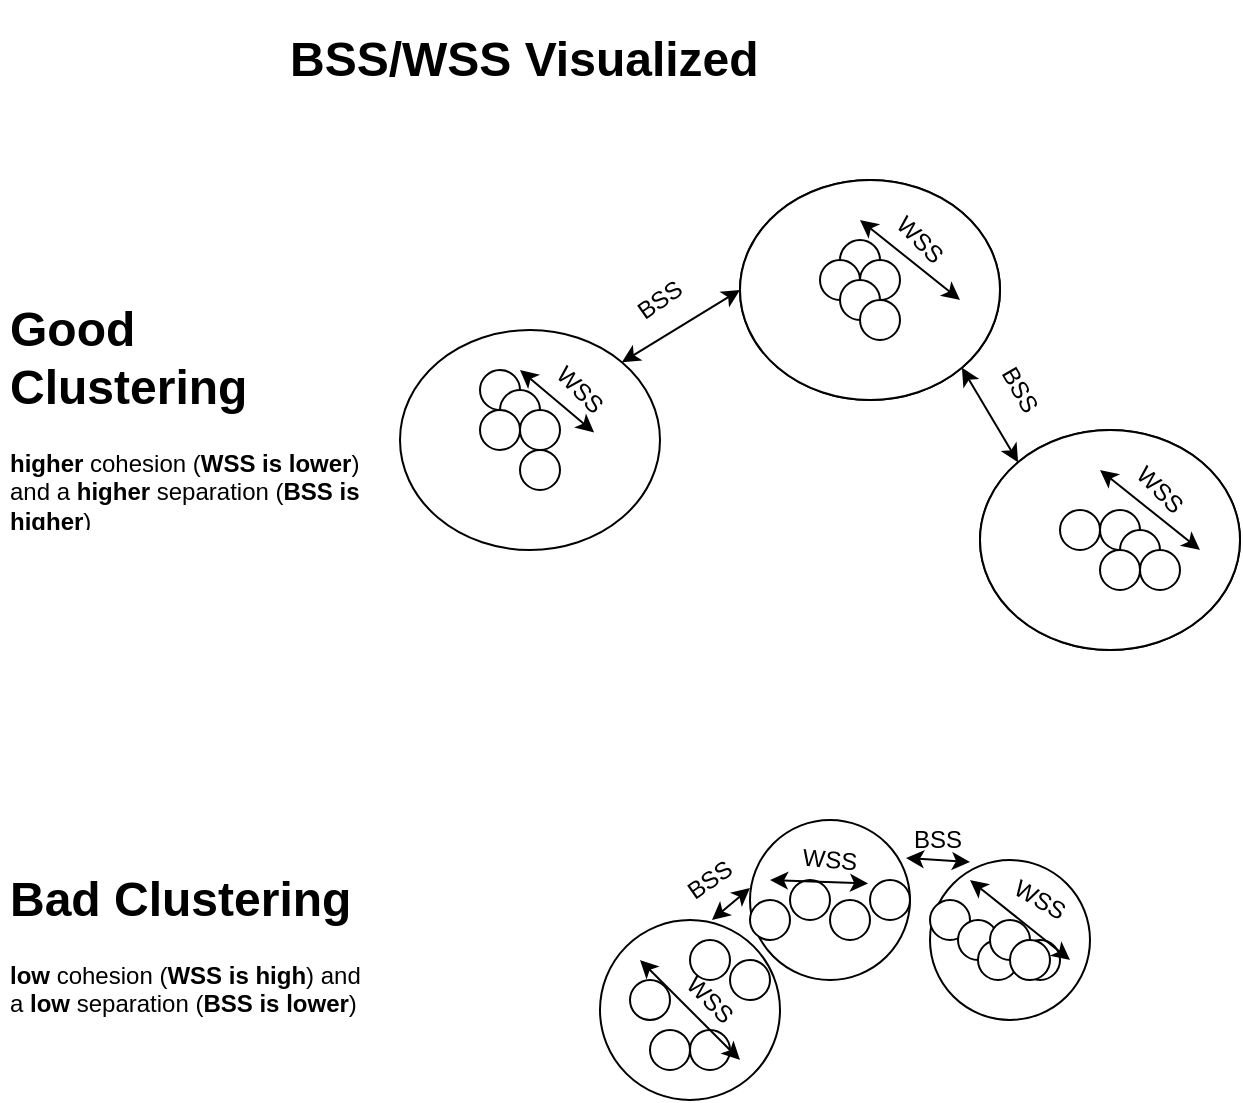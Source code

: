 <mxfile version="14.4.2" type="device"><diagram id="n8B5vO1CcLPVNqA9r1dk" name="Page-1"><mxGraphModel dx="1106" dy="860" grid="1" gridSize="10" guides="1" tooltips="1" connect="1" arrows="1" fold="1" page="1" pageScale="1" pageWidth="827" pageHeight="1169" math="0" shadow="0"><root><mxCell id="0"/><mxCell id="1" parent="0"/><mxCell id="DaZAl5sf6zDFlXVA-aY9-3" value="" style="ellipse;whiteSpace=wrap;html=1;" vertex="1" parent="1"><mxGeometry x="500" y="265" width="130" height="110" as="geometry"/></mxCell><mxCell id="DaZAl5sf6zDFlXVA-aY9-4" value="" style="ellipse;whiteSpace=wrap;html=1;aspect=fixed;" vertex="1" parent="1"><mxGeometry x="540" y="285" width="20" height="20" as="geometry"/></mxCell><mxCell id="DaZAl5sf6zDFlXVA-aY9-5" value="" style="ellipse;whiteSpace=wrap;html=1;aspect=fixed;" vertex="1" parent="1"><mxGeometry x="550" y="295" width="20" height="20" as="geometry"/></mxCell><mxCell id="DaZAl5sf6zDFlXVA-aY9-6" value="" style="ellipse;whiteSpace=wrap;html=1;aspect=fixed;" vertex="1" parent="1"><mxGeometry x="560" y="305" width="20" height="20" as="geometry"/></mxCell><mxCell id="DaZAl5sf6zDFlXVA-aY9-7" value="" style="ellipse;whiteSpace=wrap;html=1;aspect=fixed;" vertex="1" parent="1"><mxGeometry x="570" y="315" width="20" height="20" as="geometry"/></mxCell><mxCell id="DaZAl5sf6zDFlXVA-aY9-8" value="" style="ellipse;whiteSpace=wrap;html=1;aspect=fixed;" vertex="1" parent="1"><mxGeometry x="580" y="325" width="20" height="20" as="geometry"/></mxCell><mxCell id="DaZAl5sf6zDFlXVA-aY9-9" value="" style="ellipse;whiteSpace=wrap;html=1;aspect=fixed;" vertex="1" parent="1"><mxGeometry x="540" y="305" width="20" height="20" as="geometry"/></mxCell><mxCell id="DaZAl5sf6zDFlXVA-aY9-10" value="" style="ellipse;whiteSpace=wrap;html=1;aspect=fixed;" vertex="1" parent="1"><mxGeometry x="550" y="315" width="20" height="20" as="geometry"/></mxCell><mxCell id="DaZAl5sf6zDFlXVA-aY9-11" value="" style="ellipse;whiteSpace=wrap;html=1;aspect=fixed;" vertex="1" parent="1"><mxGeometry x="560" y="325" width="20" height="20" as="geometry"/></mxCell><mxCell id="DaZAl5sf6zDFlXVA-aY9-36" value="" style="ellipse;whiteSpace=wrap;html=1;" vertex="1" parent="1"><mxGeometry x="380" y="140" width="130" height="110" as="geometry"/></mxCell><mxCell id="DaZAl5sf6zDFlXVA-aY9-37" value="" style="ellipse;whiteSpace=wrap;html=1;aspect=fixed;" vertex="1" parent="1"><mxGeometry x="420" y="160" width="20" height="20" as="geometry"/></mxCell><mxCell id="DaZAl5sf6zDFlXVA-aY9-38" value="" style="ellipse;whiteSpace=wrap;html=1;aspect=fixed;" vertex="1" parent="1"><mxGeometry x="430" y="170" width="20" height="20" as="geometry"/></mxCell><mxCell id="DaZAl5sf6zDFlXVA-aY9-39" value="" style="ellipse;whiteSpace=wrap;html=1;aspect=fixed;" vertex="1" parent="1"><mxGeometry x="440" y="180" width="20" height="20" as="geometry"/></mxCell><mxCell id="DaZAl5sf6zDFlXVA-aY9-40" value="" style="ellipse;whiteSpace=wrap;html=1;aspect=fixed;" vertex="1" parent="1"><mxGeometry x="450" y="190" width="20" height="20" as="geometry"/></mxCell><mxCell id="DaZAl5sf6zDFlXVA-aY9-41" value="" style="ellipse;whiteSpace=wrap;html=1;aspect=fixed;" vertex="1" parent="1"><mxGeometry x="460" y="200" width="20" height="20" as="geometry"/></mxCell><mxCell id="DaZAl5sf6zDFlXVA-aY9-42" value="" style="ellipse;whiteSpace=wrap;html=1;aspect=fixed;" vertex="1" parent="1"><mxGeometry x="420" y="180" width="20" height="20" as="geometry"/></mxCell><mxCell id="DaZAl5sf6zDFlXVA-aY9-43" value="" style="ellipse;whiteSpace=wrap;html=1;aspect=fixed;" vertex="1" parent="1"><mxGeometry x="430" y="190" width="20" height="20" as="geometry"/></mxCell><mxCell id="DaZAl5sf6zDFlXVA-aY9-44" value="" style="ellipse;whiteSpace=wrap;html=1;aspect=fixed;" vertex="1" parent="1"><mxGeometry x="440" y="200" width="20" height="20" as="geometry"/></mxCell><mxCell id="DaZAl5sf6zDFlXVA-aY9-45" value="" style="ellipse;whiteSpace=wrap;html=1;" vertex="1" parent="1"><mxGeometry x="210" y="215" width="130" height="110" as="geometry"/></mxCell><mxCell id="DaZAl5sf6zDFlXVA-aY9-46" value="" style="ellipse;whiteSpace=wrap;html=1;aspect=fixed;" vertex="1" parent="1"><mxGeometry x="250" y="235" width="20" height="20" as="geometry"/></mxCell><mxCell id="DaZAl5sf6zDFlXVA-aY9-47" value="" style="ellipse;whiteSpace=wrap;html=1;aspect=fixed;" vertex="1" parent="1"><mxGeometry x="260" y="245" width="20" height="20" as="geometry"/></mxCell><mxCell id="DaZAl5sf6zDFlXVA-aY9-49" value="" style="ellipse;whiteSpace=wrap;html=1;aspect=fixed;" vertex="1" parent="1"><mxGeometry x="270" y="255" width="20" height="20" as="geometry"/></mxCell><mxCell id="DaZAl5sf6zDFlXVA-aY9-51" value="" style="ellipse;whiteSpace=wrap;html=1;aspect=fixed;" vertex="1" parent="1"><mxGeometry x="250" y="255" width="20" height="20" as="geometry"/></mxCell><mxCell id="DaZAl5sf6zDFlXVA-aY9-53" value="" style="ellipse;whiteSpace=wrap;html=1;aspect=fixed;" vertex="1" parent="1"><mxGeometry x="270" y="275" width="20" height="20" as="geometry"/></mxCell><mxCell id="DaZAl5sf6zDFlXVA-aY9-54" value="" style="endArrow=classic;startArrow=classic;html=1;entryX=0;entryY=0.5;entryDx=0;entryDy=0;exitX=1;exitY=0;exitDx=0;exitDy=0;" edge="1" parent="1" source="DaZAl5sf6zDFlXVA-aY9-45" target="DaZAl5sf6zDFlXVA-aY9-36"><mxGeometry width="50" height="50" relative="1" as="geometry"><mxPoint x="270" y="440" as="sourcePoint"/><mxPoint x="330" y="450" as="targetPoint"/></mxGeometry></mxCell><mxCell id="DaZAl5sf6zDFlXVA-aY9-55" value="" style="endArrow=classic;startArrow=classic;html=1;entryX=0;entryY=0;entryDx=0;entryDy=0;exitX=1;exitY=1;exitDx=0;exitDy=0;" edge="1" parent="1" source="DaZAl5sf6zDFlXVA-aY9-36" target="DaZAl5sf6zDFlXVA-aY9-3"><mxGeometry width="50" height="50" relative="1" as="geometry"><mxPoint x="330.962" y="241.109" as="sourcePoint"/><mxPoint x="390" y="205" as="targetPoint"/></mxGeometry></mxCell><mxCell id="DaZAl5sf6zDFlXVA-aY9-56" value="BSS" style="text;html=1;strokeColor=none;fillColor=none;align=center;verticalAlign=middle;whiteSpace=wrap;rounded=0;rotation=-35;" vertex="1" parent="1"><mxGeometry x="320" y="190" width="40" height="20" as="geometry"/></mxCell><mxCell id="DaZAl5sf6zDFlXVA-aY9-57" value="BSS" style="text;html=1;strokeColor=none;fillColor=none;align=center;verticalAlign=middle;whiteSpace=wrap;rounded=0;rotation=60;" vertex="1" parent="1"><mxGeometry x="500" y="235" width="40" height="20" as="geometry"/></mxCell><mxCell id="DaZAl5sf6zDFlXVA-aY9-59" value="" style="endArrow=classic;startArrow=classic;html=1;entryX=1;entryY=1;entryDx=0;entryDy=0;" edge="1" parent="1" target="DaZAl5sf6zDFlXVA-aY9-60"><mxGeometry width="50" height="50" relative="1" as="geometry"><mxPoint x="270" y="235" as="sourcePoint"/><mxPoint x="320" y="275" as="targetPoint"/></mxGeometry></mxCell><mxCell id="DaZAl5sf6zDFlXVA-aY9-60" value="WSS" style="text;html=1;strokeColor=none;fillColor=none;align=center;verticalAlign=middle;whiteSpace=wrap;rounded=0;rotation=45;" vertex="1" parent="1"><mxGeometry x="280" y="235" width="40" height="20" as="geometry"/></mxCell><mxCell id="DaZAl5sf6zDFlXVA-aY9-72" value="" style="ellipse;whiteSpace=wrap;html=1;" vertex="1" parent="1"><mxGeometry x="380" y="140" width="130" height="110" as="geometry"/></mxCell><mxCell id="DaZAl5sf6zDFlXVA-aY9-74" value="" style="ellipse;whiteSpace=wrap;html=1;aspect=fixed;" vertex="1" parent="1"><mxGeometry x="430" y="170" width="20" height="20" as="geometry"/></mxCell><mxCell id="DaZAl5sf6zDFlXVA-aY9-75" value="" style="ellipse;whiteSpace=wrap;html=1;aspect=fixed;" vertex="1" parent="1"><mxGeometry x="440" y="180" width="20" height="20" as="geometry"/></mxCell><mxCell id="DaZAl5sf6zDFlXVA-aY9-78" value="" style="ellipse;whiteSpace=wrap;html=1;aspect=fixed;" vertex="1" parent="1"><mxGeometry x="420" y="180" width="20" height="20" as="geometry"/></mxCell><mxCell id="DaZAl5sf6zDFlXVA-aY9-79" value="" style="ellipse;whiteSpace=wrap;html=1;aspect=fixed;" vertex="1" parent="1"><mxGeometry x="430" y="190" width="20" height="20" as="geometry"/></mxCell><mxCell id="DaZAl5sf6zDFlXVA-aY9-80" value="" style="ellipse;whiteSpace=wrap;html=1;aspect=fixed;" vertex="1" parent="1"><mxGeometry x="440" y="200" width="20" height="20" as="geometry"/></mxCell><mxCell id="DaZAl5sf6zDFlXVA-aY9-81" value="" style="endArrow=classic;startArrow=classic;html=1;" edge="1" parent="1"><mxGeometry width="50" height="50" relative="1" as="geometry"><mxPoint x="440" y="160" as="sourcePoint"/><mxPoint x="490" y="200" as="targetPoint"/></mxGeometry></mxCell><mxCell id="DaZAl5sf6zDFlXVA-aY9-82" value="WSS" style="text;html=1;strokeColor=none;fillColor=none;align=center;verticalAlign=middle;whiteSpace=wrap;rounded=0;rotation=45;" vertex="1" parent="1"><mxGeometry x="450" y="160" width="40" height="20" as="geometry"/></mxCell><mxCell id="DaZAl5sf6zDFlXVA-aY9-83" value="" style="ellipse;whiteSpace=wrap;html=1;" vertex="1" parent="1"><mxGeometry x="500" y="265" width="130" height="110" as="geometry"/></mxCell><mxCell id="DaZAl5sf6zDFlXVA-aY9-86" value="" style="ellipse;whiteSpace=wrap;html=1;aspect=fixed;" vertex="1" parent="1"><mxGeometry x="560" y="305" width="20" height="20" as="geometry"/></mxCell><mxCell id="DaZAl5sf6zDFlXVA-aY9-87" value="" style="ellipse;whiteSpace=wrap;html=1;aspect=fixed;" vertex="1" parent="1"><mxGeometry x="570" y="315" width="20" height="20" as="geometry"/></mxCell><mxCell id="DaZAl5sf6zDFlXVA-aY9-88" value="" style="ellipse;whiteSpace=wrap;html=1;aspect=fixed;" vertex="1" parent="1"><mxGeometry x="580" y="325" width="20" height="20" as="geometry"/></mxCell><mxCell id="DaZAl5sf6zDFlXVA-aY9-89" value="" style="ellipse;whiteSpace=wrap;html=1;aspect=fixed;" vertex="1" parent="1"><mxGeometry x="540" y="305" width="20" height="20" as="geometry"/></mxCell><mxCell id="DaZAl5sf6zDFlXVA-aY9-91" value="" style="ellipse;whiteSpace=wrap;html=1;aspect=fixed;" vertex="1" parent="1"><mxGeometry x="560" y="325" width="20" height="20" as="geometry"/></mxCell><mxCell id="DaZAl5sf6zDFlXVA-aY9-92" value="" style="endArrow=classic;startArrow=classic;html=1;" edge="1" parent="1"><mxGeometry width="50" height="50" relative="1" as="geometry"><mxPoint x="560" y="285" as="sourcePoint"/><mxPoint x="610" y="325" as="targetPoint"/></mxGeometry></mxCell><mxCell id="DaZAl5sf6zDFlXVA-aY9-93" value="WSS" style="text;html=1;strokeColor=none;fillColor=none;align=center;verticalAlign=middle;whiteSpace=wrap;rounded=0;rotation=45;" vertex="1" parent="1"><mxGeometry x="570" y="285" width="40" height="20" as="geometry"/></mxCell><mxCell id="DaZAl5sf6zDFlXVA-aY9-181" value="" style="group" vertex="1" connectable="0" parent="1"><mxGeometry x="310" y="460" width="245" height="140" as="geometry"/></mxCell><mxCell id="DaZAl5sf6zDFlXVA-aY9-149" value="" style="ellipse;whiteSpace=wrap;html=1;aspect=fixed;" vertex="1" parent="DaZAl5sf6zDFlXVA-aY9-181"><mxGeometry y="50" width="90" height="90" as="geometry"/></mxCell><mxCell id="DaZAl5sf6zDFlXVA-aY9-151" value="" style="ellipse;whiteSpace=wrap;html=1;aspect=fixed;" vertex="1" parent="DaZAl5sf6zDFlXVA-aY9-181"><mxGeometry x="75" width="80" height="80" as="geometry"/></mxCell><mxCell id="DaZAl5sf6zDFlXVA-aY9-152" value="" style="ellipse;whiteSpace=wrap;html=1;aspect=fixed;" vertex="1" parent="DaZAl5sf6zDFlXVA-aY9-181"><mxGeometry x="165" y="20" width="80" height="80" as="geometry"/></mxCell><mxCell id="DaZAl5sf6zDFlXVA-aY9-154" value="" style="ellipse;whiteSpace=wrap;html=1;aspect=fixed;" vertex="1" parent="DaZAl5sf6zDFlXVA-aY9-181"><mxGeometry x="45" y="60" width="20" height="20" as="geometry"/></mxCell><mxCell id="DaZAl5sf6zDFlXVA-aY9-155" value="" style="ellipse;whiteSpace=wrap;html=1;aspect=fixed;" vertex="1" parent="DaZAl5sf6zDFlXVA-aY9-181"><mxGeometry x="45" y="105" width="20" height="20" as="geometry"/></mxCell><mxCell id="DaZAl5sf6zDFlXVA-aY9-156" value="" style="ellipse;whiteSpace=wrap;html=1;aspect=fixed;" vertex="1" parent="DaZAl5sf6zDFlXVA-aY9-181"><mxGeometry x="15" y="80" width="20" height="20" as="geometry"/></mxCell><mxCell id="DaZAl5sf6zDFlXVA-aY9-157" value="" style="ellipse;whiteSpace=wrap;html=1;aspect=fixed;" vertex="1" parent="DaZAl5sf6zDFlXVA-aY9-181"><mxGeometry x="25" y="105" width="20" height="20" as="geometry"/></mxCell><mxCell id="DaZAl5sf6zDFlXVA-aY9-158" value="" style="ellipse;whiteSpace=wrap;html=1;aspect=fixed;" vertex="1" parent="DaZAl5sf6zDFlXVA-aY9-181"><mxGeometry x="65" y="70" width="20" height="20" as="geometry"/></mxCell><mxCell id="DaZAl5sf6zDFlXVA-aY9-159" value="" style="ellipse;whiteSpace=wrap;html=1;aspect=fixed;" vertex="1" parent="DaZAl5sf6zDFlXVA-aY9-181"><mxGeometry x="75" y="40" width="20" height="20" as="geometry"/></mxCell><mxCell id="DaZAl5sf6zDFlXVA-aY9-160" value="" style="ellipse;whiteSpace=wrap;html=1;aspect=fixed;" vertex="1" parent="DaZAl5sf6zDFlXVA-aY9-181"><mxGeometry x="95" y="30" width="20" height="20" as="geometry"/></mxCell><mxCell id="DaZAl5sf6zDFlXVA-aY9-161" value="" style="ellipse;whiteSpace=wrap;html=1;aspect=fixed;" vertex="1" parent="DaZAl5sf6zDFlXVA-aY9-181"><mxGeometry x="115" y="40" width="20" height="20" as="geometry"/></mxCell><mxCell id="DaZAl5sf6zDFlXVA-aY9-162" value="" style="ellipse;whiteSpace=wrap;html=1;aspect=fixed;" vertex="1" parent="DaZAl5sf6zDFlXVA-aY9-181"><mxGeometry x="135" y="30" width="20" height="20" as="geometry"/></mxCell><mxCell id="DaZAl5sf6zDFlXVA-aY9-163" value="" style="ellipse;whiteSpace=wrap;html=1;aspect=fixed;" vertex="1" parent="DaZAl5sf6zDFlXVA-aY9-181"><mxGeometry x="165" y="40" width="20" height="20" as="geometry"/></mxCell><mxCell id="DaZAl5sf6zDFlXVA-aY9-164" value="" style="ellipse;whiteSpace=wrap;html=1;aspect=fixed;" vertex="1" parent="DaZAl5sf6zDFlXVA-aY9-181"><mxGeometry x="179" y="50" width="20" height="20" as="geometry"/></mxCell><mxCell id="DaZAl5sf6zDFlXVA-aY9-165" value="" style="ellipse;whiteSpace=wrap;html=1;aspect=fixed;" vertex="1" parent="DaZAl5sf6zDFlXVA-aY9-181"><mxGeometry x="189" y="60" width="20" height="20" as="geometry"/></mxCell><mxCell id="DaZAl5sf6zDFlXVA-aY9-166" value="" style="ellipse;whiteSpace=wrap;html=1;aspect=fixed;" vertex="1" parent="DaZAl5sf6zDFlXVA-aY9-181"><mxGeometry x="210" y="60" width="20" height="20" as="geometry"/></mxCell><mxCell id="DaZAl5sf6zDFlXVA-aY9-167" value="" style="ellipse;whiteSpace=wrap;html=1;aspect=fixed;" vertex="1" parent="DaZAl5sf6zDFlXVA-aY9-181"><mxGeometry x="195" y="50" width="20" height="20" as="geometry"/></mxCell><mxCell id="DaZAl5sf6zDFlXVA-aY9-168" value="" style="ellipse;whiteSpace=wrap;html=1;aspect=fixed;" vertex="1" parent="DaZAl5sf6zDFlXVA-aY9-181"><mxGeometry x="205" y="60" width="20" height="20" as="geometry"/></mxCell><mxCell id="DaZAl5sf6zDFlXVA-aY9-170" value="" style="endArrow=classic;startArrow=classic;html=1;" edge="1" parent="DaZAl5sf6zDFlXVA-aY9-181"><mxGeometry width="50" height="50" relative="1" as="geometry"><mxPoint x="20" y="70" as="sourcePoint"/><mxPoint x="70" y="120" as="targetPoint"/></mxGeometry></mxCell><mxCell id="DaZAl5sf6zDFlXVA-aY9-171" value="WSS" style="text;html=1;strokeColor=none;fillColor=none;align=center;verticalAlign=middle;whiteSpace=wrap;rounded=0;rotation=45;" vertex="1" parent="DaZAl5sf6zDFlXVA-aY9-181"><mxGeometry x="35" y="80" width="40" height="20" as="geometry"/></mxCell><mxCell id="DaZAl5sf6zDFlXVA-aY9-172" value="" style="endArrow=classic;startArrow=classic;html=1;entryX=1;entryY=1;entryDx=0;entryDy=0;" edge="1" parent="DaZAl5sf6zDFlXVA-aY9-181" target="DaZAl5sf6zDFlXVA-aY9-173"><mxGeometry width="50" height="50" relative="1" as="geometry"><mxPoint x="85" y="30" as="sourcePoint"/><mxPoint x="145" y="60" as="targetPoint"/></mxGeometry></mxCell><mxCell id="DaZAl5sf6zDFlXVA-aY9-173" value="WSS" style="text;html=1;strokeColor=none;fillColor=none;align=center;verticalAlign=middle;whiteSpace=wrap;rounded=0;rotation=5;" vertex="1" parent="DaZAl5sf6zDFlXVA-aY9-181"><mxGeometry x="95" y="10" width="40" height="20" as="geometry"/></mxCell><mxCell id="DaZAl5sf6zDFlXVA-aY9-174" value="" style="endArrow=classic;startArrow=classic;html=1;" edge="1" parent="DaZAl5sf6zDFlXVA-aY9-181"><mxGeometry width="50" height="50" relative="1" as="geometry"><mxPoint x="185" y="30" as="sourcePoint"/><mxPoint x="235" y="70" as="targetPoint"/></mxGeometry></mxCell><mxCell id="DaZAl5sf6zDFlXVA-aY9-175" value="WSS" style="text;html=1;strokeColor=none;fillColor=none;align=center;verticalAlign=middle;whiteSpace=wrap;rounded=0;rotation=30;" vertex="1" parent="DaZAl5sf6zDFlXVA-aY9-181"><mxGeometry x="200" y="30" width="40" height="20" as="geometry"/></mxCell><mxCell id="DaZAl5sf6zDFlXVA-aY9-176" value="" style="endArrow=classic;startArrow=classic;html=1;entryX=0;entryY=0.425;entryDx=0;entryDy=0;exitX=1;exitY=0;exitDx=0;exitDy=0;entryPerimeter=0;" edge="1" parent="DaZAl5sf6zDFlXVA-aY9-181" target="DaZAl5sf6zDFlXVA-aY9-151"><mxGeometry width="50" height="50" relative="1" as="geometry"><mxPoint x="55.962" y="49.999" as="sourcePoint"/><mxPoint x="115" y="13.89" as="targetPoint"/></mxGeometry></mxCell><mxCell id="DaZAl5sf6zDFlXVA-aY9-177" value="BSS" style="text;html=1;strokeColor=none;fillColor=none;align=center;verticalAlign=middle;whiteSpace=wrap;rounded=0;rotation=-35;" vertex="1" parent="DaZAl5sf6zDFlXVA-aY9-181"><mxGeometry x="35" y="20" width="40" height="20" as="geometry"/></mxCell><mxCell id="DaZAl5sf6zDFlXVA-aY9-179" value="" style="endArrow=classic;startArrow=classic;html=1;entryX=0.25;entryY=0.013;entryDx=0;entryDy=0;exitX=0.975;exitY=0.238;exitDx=0;exitDy=0;entryPerimeter=0;exitPerimeter=0;" edge="1" parent="DaZAl5sf6zDFlXVA-aY9-181" source="DaZAl5sf6zDFlXVA-aY9-151" target="DaZAl5sf6zDFlXVA-aY9-152"><mxGeometry width="50" height="50" relative="1" as="geometry"><mxPoint x="165.962" y="9.999" as="sourcePoint"/><mxPoint x="185" y="-6" as="targetPoint"/></mxGeometry></mxCell><mxCell id="DaZAl5sf6zDFlXVA-aY9-180" value="BSS" style="text;html=1;strokeColor=none;fillColor=none;align=center;verticalAlign=middle;whiteSpace=wrap;rounded=0;rotation=0;" vertex="1" parent="DaZAl5sf6zDFlXVA-aY9-181"><mxGeometry x="149" width="40" height="20" as="geometry"/></mxCell><mxCell id="DaZAl5sf6zDFlXVA-aY9-182" value="&lt;h1&gt;BSS/WSS Visualized&lt;/h1&gt;&lt;p&gt;&lt;br&gt;&lt;/p&gt;" style="text;html=1;strokeColor=none;fillColor=none;spacing=5;spacingTop=-20;whiteSpace=wrap;overflow=hidden;rounded=0;" vertex="1" parent="1"><mxGeometry x="150" y="60" width="320" height="120" as="geometry"/></mxCell><mxCell id="DaZAl5sf6zDFlXVA-aY9-183" value="&lt;h1&gt;Good Clustering&lt;/h1&gt;&lt;p&gt;&lt;span class=&quot;ILfuVd NA6bn&quot;&gt;&lt;b&gt;higher&lt;/b&gt; cohesion (&lt;b&gt;WSS is lower&lt;/b&gt;) and a &lt;b&gt;higher&lt;/b&gt; separation (&lt;b&gt;BSS is higher&lt;/b&gt;)&lt;/span&gt;&lt;br&gt;&lt;/p&gt;" style="text;html=1;strokeColor=none;fillColor=none;spacing=5;spacingTop=-20;whiteSpace=wrap;overflow=hidden;rounded=0;" vertex="1" parent="1"><mxGeometry x="10" y="195" width="190" height="120" as="geometry"/></mxCell><mxCell id="DaZAl5sf6zDFlXVA-aY9-184" value="&lt;h1&gt;Bad Clustering&lt;/h1&gt;&lt;p&gt;&lt;span class=&quot;ILfuVd NA6bn&quot;&gt;&lt;b&gt;low&lt;/b&gt; cohesion (&lt;b&gt;WSS is high&lt;/b&gt;) and a &lt;b&gt;low&lt;/b&gt;&amp;nbsp;separation (&lt;b&gt;BSS is lower&lt;/b&gt;)&lt;/span&gt;&lt;br&gt;&lt;/p&gt;" style="text;html=1;strokeColor=none;fillColor=none;spacing=5;spacingTop=-20;whiteSpace=wrap;overflow=hidden;rounded=0;" vertex="1" parent="1"><mxGeometry x="10" y="480" width="190" height="120" as="geometry"/></mxCell></root></mxGraphModel></diagram></mxfile>